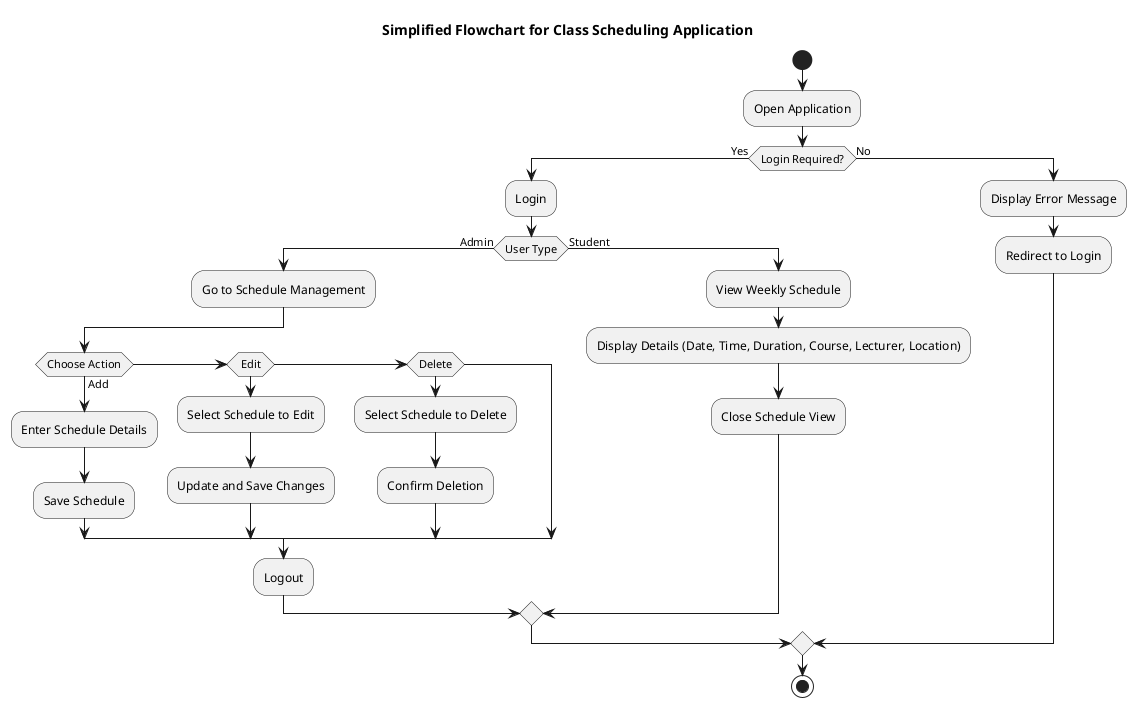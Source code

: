@startuml jadwal
title Simplified Flowchart for Class Scheduling Application

start

:Open Application;

if (Login Required?) then (Yes)
    :Login;
    if (User Type) then (Admin)
        :Go to Schedule Management;
        
        if (Choose Action) then (Add)
            :Enter Schedule Details;
            :Save Schedule;
        else if (Edit)
            :Select Schedule to Edit;
            :Update and Save Changes;
        else if (Delete)
            :Select Schedule to Delete;
            :Confirm Deletion;
        endif
        
        :Logout;

    else (Student)
        :View Weekly Schedule;
        :Display Details (Date, Time, Duration, Course, Lecturer, Location);

       

        :Close Schedule View;
    endif

else (No)
    :Display Error Message;
    :Redirect to Login;
endif

stop
@enduml
